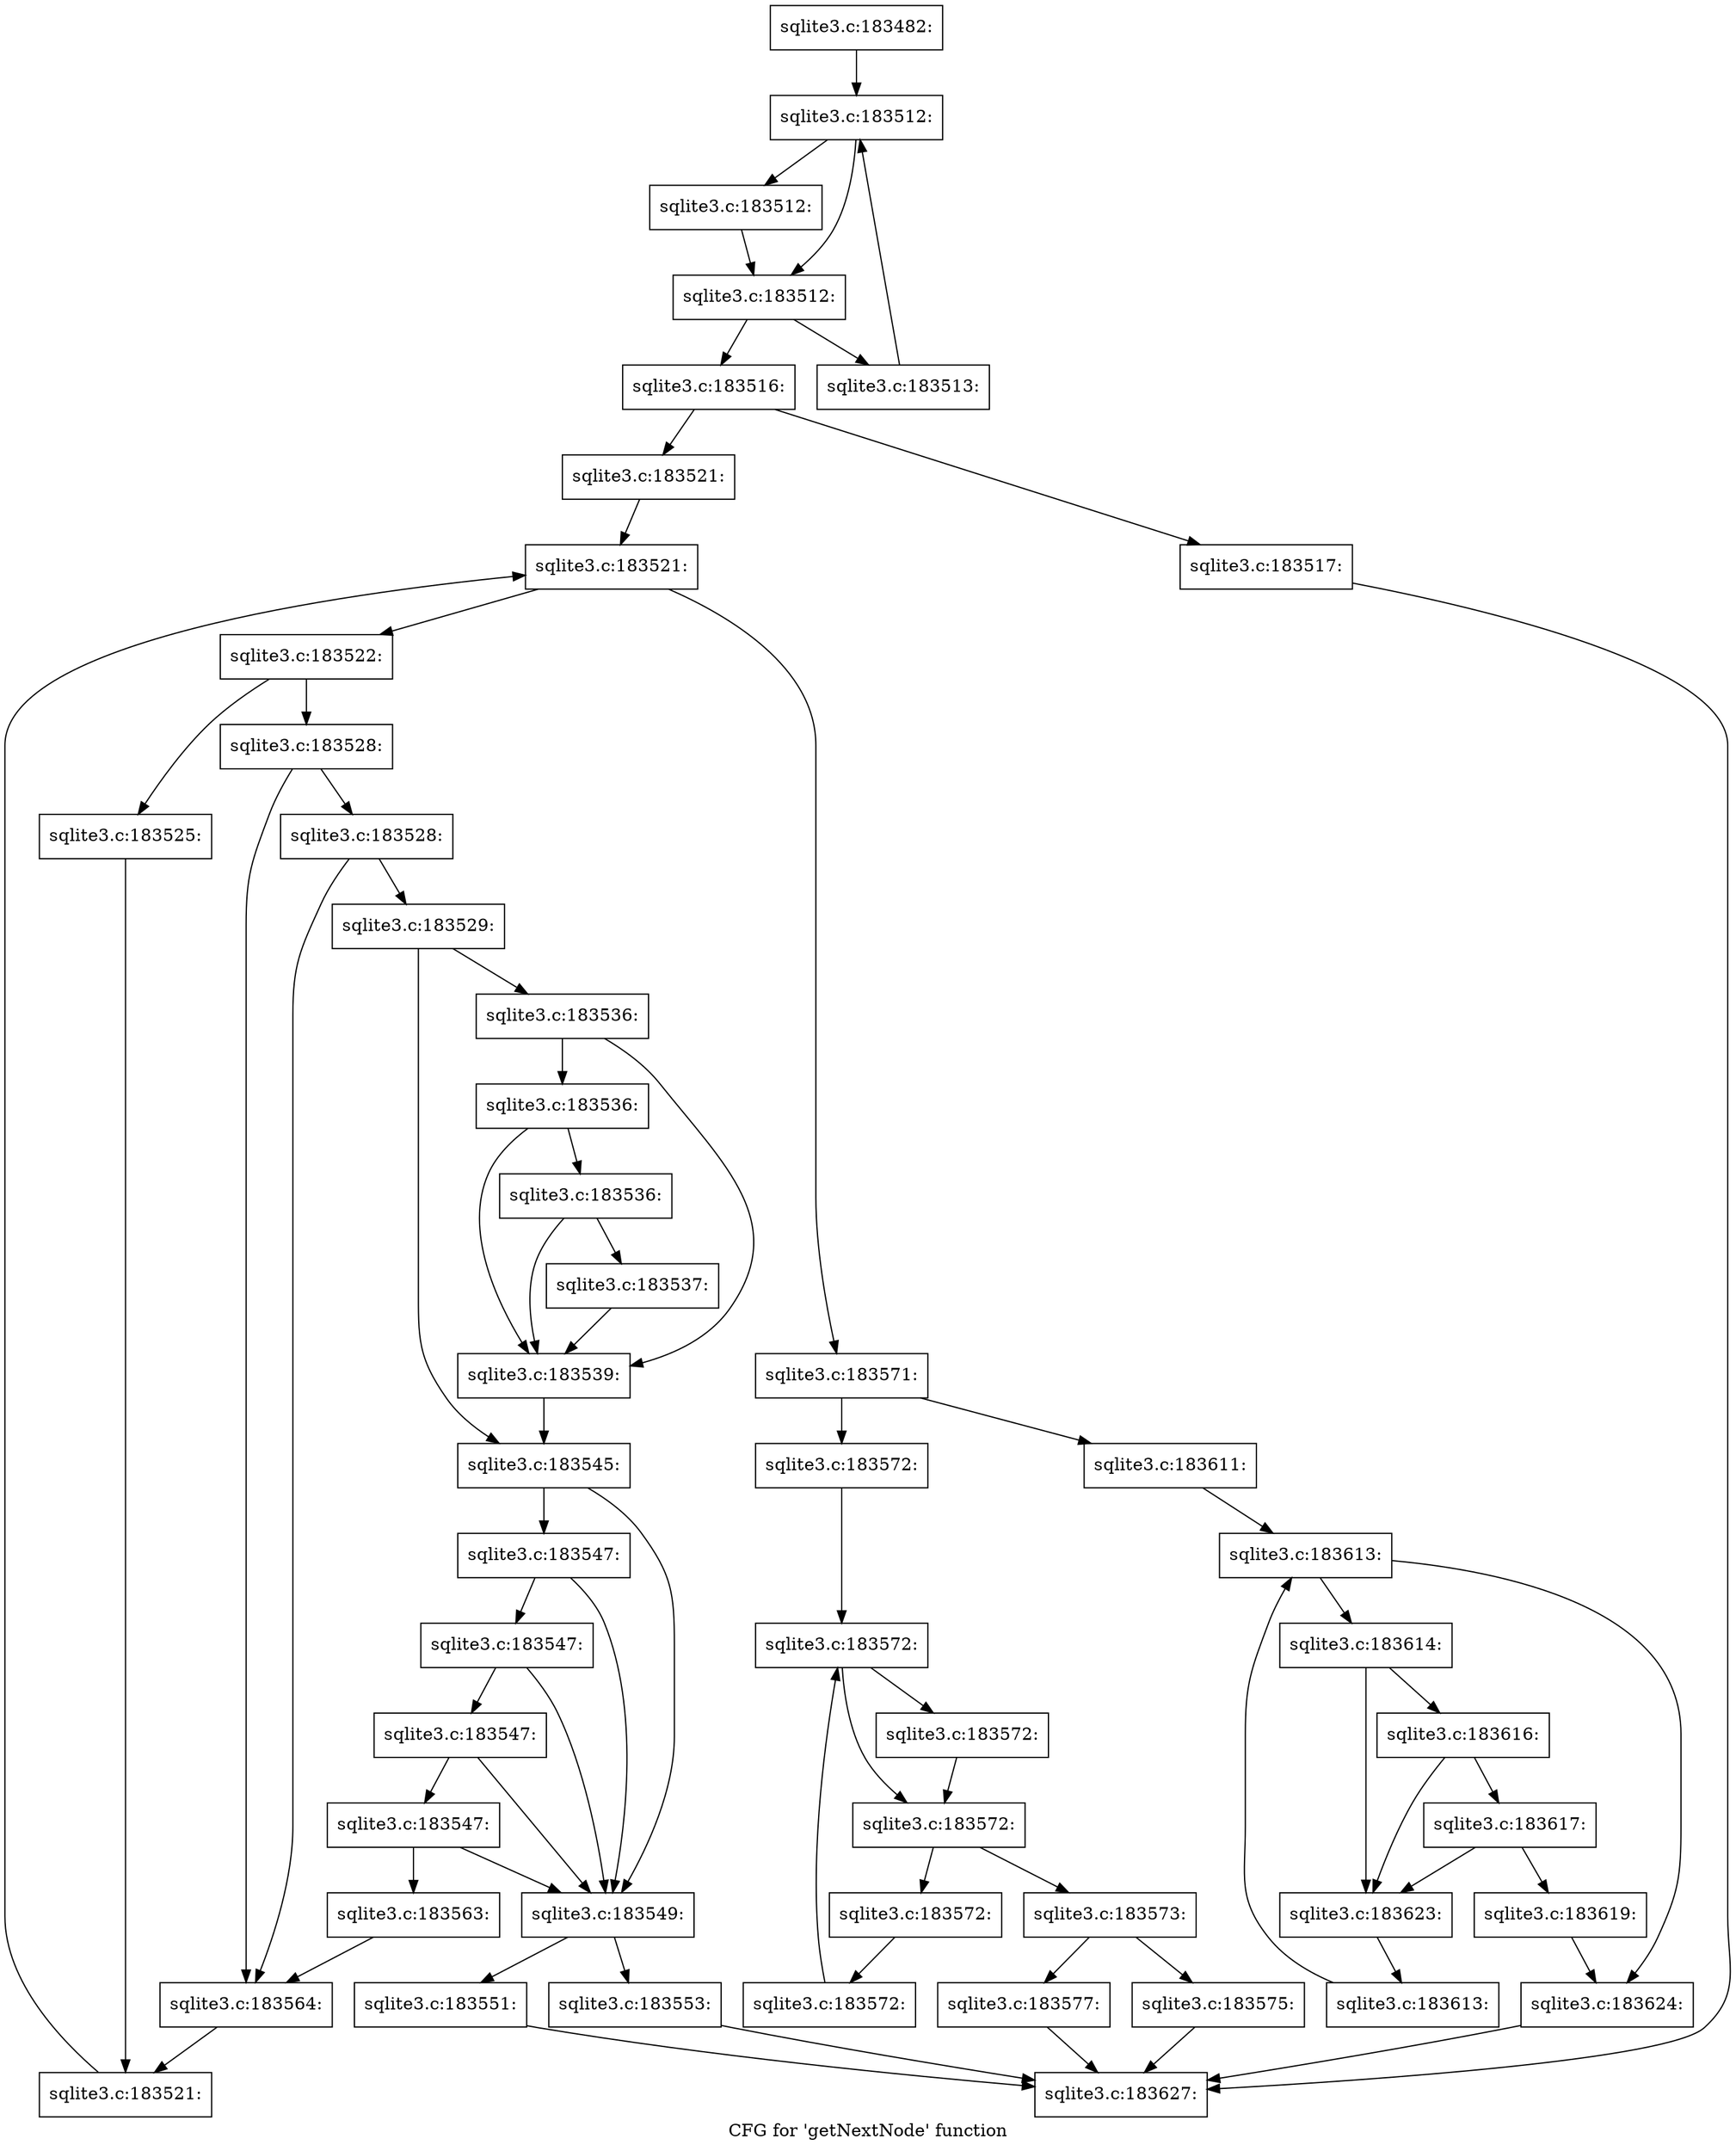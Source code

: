 digraph "CFG for 'getNextNode' function" {
	label="CFG for 'getNextNode' function";

	Node0x55c0f8147000 [shape=record,label="{sqlite3.c:183482:}"];
	Node0x55c0f8147000 -> Node0x55c0fae32820;
	Node0x55c0fae32820 [shape=record,label="{sqlite3.c:183512:}"];
	Node0x55c0fae32820 -> Node0x55c0fae32a50;
	Node0x55c0fae32820 -> Node0x55c0fae32a00;
	Node0x55c0fae32a50 [shape=record,label="{sqlite3.c:183512:}"];
	Node0x55c0fae32a50 -> Node0x55c0fae32a00;
	Node0x55c0fae32a00 [shape=record,label="{sqlite3.c:183512:}"];
	Node0x55c0fae32a00 -> Node0x55c0f6b707f0;
	Node0x55c0fae32a00 -> Node0x55c0fae32980;
	Node0x55c0f6b707f0 [shape=record,label="{sqlite3.c:183513:}"];
	Node0x55c0f6b707f0 -> Node0x55c0fae32820;
	Node0x55c0fae32980 [shape=record,label="{sqlite3.c:183516:}"];
	Node0x55c0fae32980 -> Node0x55c0fae33520;
	Node0x55c0fae32980 -> Node0x55c0fae33cd0;
	Node0x55c0fae33520 [shape=record,label="{sqlite3.c:183517:}"];
	Node0x55c0fae33520 -> Node0x55c0f814d6c0;
	Node0x55c0fae33cd0 [shape=record,label="{sqlite3.c:183521:}"];
	Node0x55c0fae33cd0 -> Node0x55c0fae342c0;
	Node0x55c0fae342c0 [shape=record,label="{sqlite3.c:183521:}"];
	Node0x55c0fae342c0 -> Node0x55c0fae34400;
	Node0x55c0fae342c0 -> Node0x55c0fae34110;
	Node0x55c0fae34400 [shape=record,label="{sqlite3.c:183522:}"];
	Node0x55c0fae34400 -> Node0x55c0fae34cc0;
	Node0x55c0fae34400 -> Node0x55c0fae34d10;
	Node0x55c0fae34cc0 [shape=record,label="{sqlite3.c:183525:}"];
	Node0x55c0fae34cc0 -> Node0x55c0fae34370;
	Node0x55c0fae34d10 [shape=record,label="{sqlite3.c:183528:}"];
	Node0x55c0fae34d10 -> Node0x55c0fae35510;
	Node0x55c0fae34d10 -> Node0x55c0fae354c0;
	Node0x55c0fae35510 [shape=record,label="{sqlite3.c:183528:}"];
	Node0x55c0fae35510 -> Node0x55c0fae35470;
	Node0x55c0fae35510 -> Node0x55c0fae354c0;
	Node0x55c0fae35470 [shape=record,label="{sqlite3.c:183529:}"];
	Node0x55c0fae35470 -> Node0x55c0fae36f70;
	Node0x55c0fae35470 -> Node0x55c0fae36fc0;
	Node0x55c0fae36f70 [shape=record,label="{sqlite3.c:183536:}"];
	Node0x55c0fae36f70 -> Node0x55c0fae376f0;
	Node0x55c0fae36f70 -> Node0x55c0fae37620;
	Node0x55c0fae376f0 [shape=record,label="{sqlite3.c:183536:}"];
	Node0x55c0fae376f0 -> Node0x55c0fae37670;
	Node0x55c0fae376f0 -> Node0x55c0fae37620;
	Node0x55c0fae37670 [shape=record,label="{sqlite3.c:183536:}"];
	Node0x55c0fae37670 -> Node0x55c0fae375d0;
	Node0x55c0fae37670 -> Node0x55c0fae37620;
	Node0x55c0fae375d0 [shape=record,label="{sqlite3.c:183537:}"];
	Node0x55c0fae375d0 -> Node0x55c0fae37620;
	Node0x55c0fae37620 [shape=record,label="{sqlite3.c:183539:}"];
	Node0x55c0fae37620 -> Node0x55c0fae36fc0;
	Node0x55c0fae36fc0 [shape=record,label="{sqlite3.c:183545:}"];
	Node0x55c0fae36fc0 -> Node0x55c0fae39130;
	Node0x55c0fae36fc0 -> Node0x55c0fae39350;
	Node0x55c0fae39350 [shape=record,label="{sqlite3.c:183547:}"];
	Node0x55c0fae39350 -> Node0x55c0fae39130;
	Node0x55c0fae39350 -> Node0x55c0fae392d0;
	Node0x55c0fae392d0 [shape=record,label="{sqlite3.c:183547:}"];
	Node0x55c0fae392d0 -> Node0x55c0fae39130;
	Node0x55c0fae392d0 -> Node0x55c0fae39250;
	Node0x55c0fae39250 [shape=record,label="{sqlite3.c:183547:}"];
	Node0x55c0fae39250 -> Node0x55c0fae39130;
	Node0x55c0fae39250 -> Node0x55c0fae391d0;
	Node0x55c0fae391d0 [shape=record,label="{sqlite3.c:183547:}"];
	Node0x55c0fae391d0 -> Node0x55c0fae39130;
	Node0x55c0fae391d0 -> Node0x55c0fae39180;
	Node0x55c0fae39130 [shape=record,label="{sqlite3.c:183549:}"];
	Node0x55c0fae39130 -> Node0x55c0fae3a530;
	Node0x55c0fae39130 -> Node0x55c0fae3a4e0;
	Node0x55c0fae3a4e0 [shape=record,label="{sqlite3.c:183551:}"];
	Node0x55c0fae3a4e0 -> Node0x55c0f814d6c0;
	Node0x55c0fae3a530 [shape=record,label="{sqlite3.c:183553:}"];
	Node0x55c0fae3a530 -> Node0x55c0f814d6c0;
	Node0x55c0fae39180 [shape=record,label="{sqlite3.c:183563:}"];
	Node0x55c0fae39180 -> Node0x55c0fae354c0;
	Node0x55c0fae354c0 [shape=record,label="{sqlite3.c:183564:}"];
	Node0x55c0fae354c0 -> Node0x55c0fae34370;
	Node0x55c0fae34370 [shape=record,label="{sqlite3.c:183521:}"];
	Node0x55c0fae34370 -> Node0x55c0fae342c0;
	Node0x55c0fae34110 [shape=record,label="{sqlite3.c:183571:}"];
	Node0x55c0fae34110 -> Node0x55c0fae3c240;
	Node0x55c0fae34110 -> Node0x55c0fae3c290;
	Node0x55c0fae3c240 [shape=record,label="{sqlite3.c:183572:}"];
	Node0x55c0fae3c240 -> Node0x55c0fae3c880;
	Node0x55c0fae3c880 [shape=record,label="{sqlite3.c:183572:}"];
	Node0x55c0fae3c880 -> Node0x55c0fae3cb00;
	Node0x55c0fae3c880 -> Node0x55c0fae3cab0;
	Node0x55c0fae3cb00 [shape=record,label="{sqlite3.c:183572:}"];
	Node0x55c0fae3cb00 -> Node0x55c0fae3cab0;
	Node0x55c0fae3cab0 [shape=record,label="{sqlite3.c:183572:}"];
	Node0x55c0fae3cab0 -> Node0x55c0fae3ca30;
	Node0x55c0fae3cab0 -> Node0x55c0fae3c6d0;
	Node0x55c0fae3ca30 [shape=record,label="{sqlite3.c:183572:}"];
	Node0x55c0fae3ca30 -> Node0x55c0fae3c9a0;
	Node0x55c0fae3c9a0 [shape=record,label="{sqlite3.c:183572:}"];
	Node0x55c0fae3c9a0 -> Node0x55c0fae3c880;
	Node0x55c0fae3c6d0 [shape=record,label="{sqlite3.c:183573:}"];
	Node0x55c0fae3c6d0 -> Node0x55c0fae3dff0;
	Node0x55c0fae3c6d0 -> Node0x55c0fae3e040;
	Node0x55c0fae3dff0 [shape=record,label="{sqlite3.c:183575:}"];
	Node0x55c0fae3dff0 -> Node0x55c0f814d6c0;
	Node0x55c0fae3e040 [shape=record,label="{sqlite3.c:183577:}"];
	Node0x55c0fae3e040 -> Node0x55c0f814d6c0;
	Node0x55c0fae3c290 [shape=record,label="{sqlite3.c:183611:}"];
	Node0x55c0fae3c290 -> Node0x55c0fae3ed60;
	Node0x55c0fae3ed60 [shape=record,label="{sqlite3.c:183613:}"];
	Node0x55c0fae3ed60 -> Node0x55c0fae3f910;
	Node0x55c0fae3ed60 -> Node0x55c0f6b6b440;
	Node0x55c0fae3f910 [shape=record,label="{sqlite3.c:183614:}"];
	Node0x55c0fae3f910 -> Node0x55c0fae40b10;
	Node0x55c0fae3f910 -> Node0x55c0fae40a40;
	Node0x55c0fae40b10 [shape=record,label="{sqlite3.c:183616:}"];
	Node0x55c0fae40b10 -> Node0x55c0fae40a90;
	Node0x55c0fae40b10 -> Node0x55c0fae40a40;
	Node0x55c0fae40a90 [shape=record,label="{sqlite3.c:183617:}"];
	Node0x55c0fae40a90 -> Node0x55c0fae409f0;
	Node0x55c0fae40a90 -> Node0x55c0fae40a40;
	Node0x55c0fae409f0 [shape=record,label="{sqlite3.c:183619:}"];
	Node0x55c0fae409f0 -> Node0x55c0f6b6b440;
	Node0x55c0fae40a40 [shape=record,label="{sqlite3.c:183623:}"];
	Node0x55c0fae40a40 -> Node0x55c0fae3f880;
	Node0x55c0fae3f880 [shape=record,label="{sqlite3.c:183613:}"];
	Node0x55c0fae3f880 -> Node0x55c0fae3ed60;
	Node0x55c0f6b6b440 [shape=record,label="{sqlite3.c:183624:}"];
	Node0x55c0f6b6b440 -> Node0x55c0f814d6c0;
	Node0x55c0f814d6c0 [shape=record,label="{sqlite3.c:183627:}"];
}
